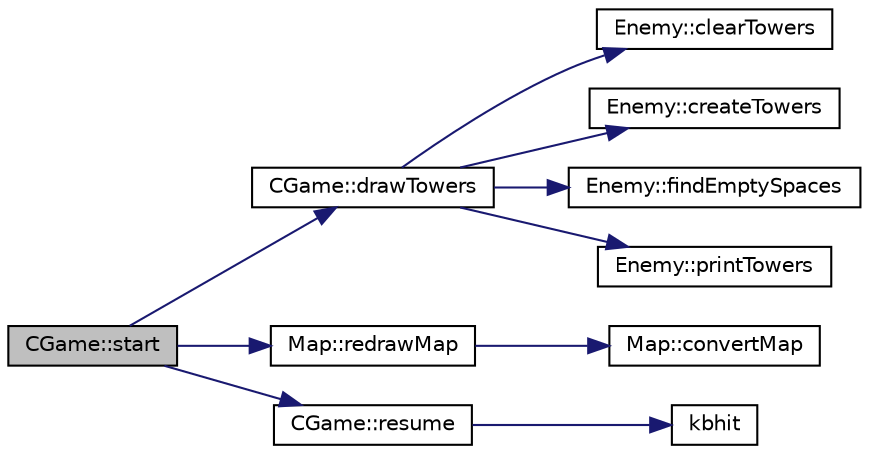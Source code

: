 digraph "CGame::start"
{
 // LATEX_PDF_SIZE
  edge [fontname="Helvetica",fontsize="10",labelfontname="Helvetica",labelfontsize="10"];
  node [fontname="Helvetica",fontsize="10",shape=record];
  rankdir="LR";
  Node1 [label="CGame::start",height=0.2,width=0.4,color="black", fillcolor="grey75", style="filled", fontcolor="black",tooltip=" "];
  Node1 -> Node2 [color="midnightblue",fontsize="10",style="solid",fontname="Helvetica"];
  Node2 [label="CGame::drawTowers",height=0.2,width=0.4,color="black", fillcolor="white", style="filled",URL="$classCGame.html#ab4b3b154086cd0c34c18522a0716840c",tooltip=" "];
  Node2 -> Node3 [color="midnightblue",fontsize="10",style="solid",fontname="Helvetica"];
  Node3 [label="Enemy::clearTowers",height=0.2,width=0.4,color="black", fillcolor="white", style="filled",URL="$classEnemy.html#ab8dab466556eb7f9a39697c045864289",tooltip=" "];
  Node2 -> Node4 [color="midnightblue",fontsize="10",style="solid",fontname="Helvetica"];
  Node4 [label="Enemy::createTowers",height=0.2,width=0.4,color="black", fillcolor="white", style="filled",URL="$classEnemy.html#a238798e0d954a7ee3b6fafb592151cde",tooltip=" "];
  Node2 -> Node5 [color="midnightblue",fontsize="10",style="solid",fontname="Helvetica"];
  Node5 [label="Enemy::findEmptySpaces",height=0.2,width=0.4,color="black", fillcolor="white", style="filled",URL="$classEnemy.html#ac81638432442d1e4cc2aa0c4ca49f439",tooltip=" "];
  Node2 -> Node6 [color="midnightblue",fontsize="10",style="solid",fontname="Helvetica"];
  Node6 [label="Enemy::printTowers",height=0.2,width=0.4,color="black", fillcolor="white", style="filled",URL="$classEnemy.html#a95c457b3e58d8c931e06877c6bde6d11",tooltip=" "];
  Node1 -> Node7 [color="midnightblue",fontsize="10",style="solid",fontname="Helvetica"];
  Node7 [label="Map::redrawMap",height=0.2,width=0.4,color="black", fillcolor="white", style="filled",URL="$classMap.html#af5b5492b49e9d1aaa54e586d1203030f",tooltip=" "];
  Node7 -> Node8 [color="midnightblue",fontsize="10",style="solid",fontname="Helvetica"];
  Node8 [label="Map::convertMap",height=0.2,width=0.4,color="black", fillcolor="white", style="filled",URL="$classMap.html#a1f7ed5381d68b10d5adfca2a7d26516a",tooltip=" "];
  Node1 -> Node9 [color="midnightblue",fontsize="10",style="solid",fontname="Helvetica"];
  Node9 [label="CGame::resume",height=0.2,width=0.4,color="black", fillcolor="white", style="filled",URL="$classCGame.html#abca9e7318a19887770d007a56248fa82",tooltip=" "];
  Node9 -> Node10 [color="midnightblue",fontsize="10",style="solid",fontname="Helvetica"];
  Node10 [label="kbhit",height=0.2,width=0.4,color="black", fillcolor="white", style="filled",URL="$Game_8cpp.html#ad5451da499ab9d3907da8dd7060ab677",tooltip=" "];
}
